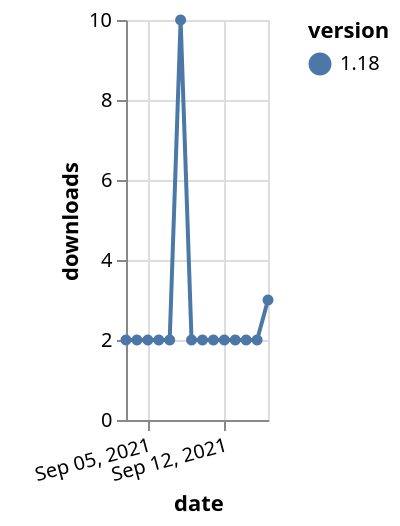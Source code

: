 {"$schema": "https://vega.github.io/schema/vega-lite/v5.json", "description": "A simple bar chart with embedded data.", "data": {"values": [{"date": "2021-09-03", "total": 5741, "delta": 2, "version": "1.18"}, {"date": "2021-09-04", "total": 5743, "delta": 2, "version": "1.18"}, {"date": "2021-09-05", "total": 5745, "delta": 2, "version": "1.18"}, {"date": "2021-09-06", "total": 5747, "delta": 2, "version": "1.18"}, {"date": "2021-09-07", "total": 5749, "delta": 2, "version": "1.18"}, {"date": "2021-09-08", "total": 5759, "delta": 10, "version": "1.18"}, {"date": "2021-09-09", "total": 5761, "delta": 2, "version": "1.18"}, {"date": "2021-09-10", "total": 5763, "delta": 2, "version": "1.18"}, {"date": "2021-09-11", "total": 5765, "delta": 2, "version": "1.18"}, {"date": "2021-09-12", "total": 5767, "delta": 2, "version": "1.18"}, {"date": "2021-09-13", "total": 5769, "delta": 2, "version": "1.18"}, {"date": "2021-09-14", "total": 5771, "delta": 2, "version": "1.18"}, {"date": "2021-09-15", "total": 5773, "delta": 2, "version": "1.18"}, {"date": "2021-09-16", "total": 5776, "delta": 3, "version": "1.18"}]}, "width": "container", "mark": {"type": "line", "point": {"filled": true}}, "encoding": {"x": {"field": "date", "type": "temporal", "timeUnit": "yearmonthdate", "title": "date", "axis": {"labelAngle": -15}}, "y": {"field": "delta", "type": "quantitative", "title": "downloads"}, "color": {"field": "version", "type": "nominal"}, "tooltip": {"field": "delta"}}}